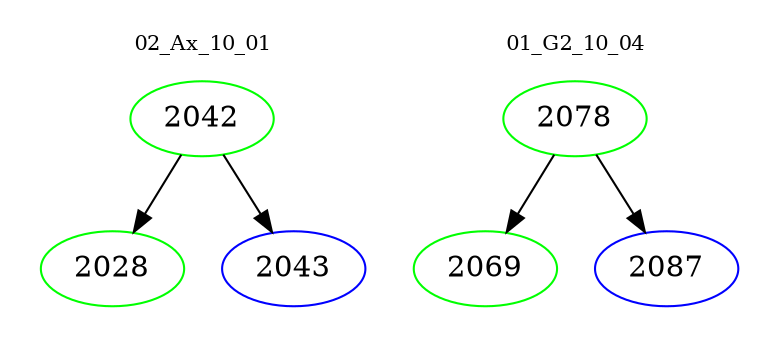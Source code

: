 digraph{
subgraph cluster_0 {
color = white
label = "02_Ax_10_01";
fontsize=10;
T0_2042 [label="2042", color="green"]
T0_2042 -> T0_2028 [color="black"]
T0_2028 [label="2028", color="green"]
T0_2042 -> T0_2043 [color="black"]
T0_2043 [label="2043", color="blue"]
}
subgraph cluster_1 {
color = white
label = "01_G2_10_04";
fontsize=10;
T1_2078 [label="2078", color="green"]
T1_2078 -> T1_2069 [color="black"]
T1_2069 [label="2069", color="green"]
T1_2078 -> T1_2087 [color="black"]
T1_2087 [label="2087", color="blue"]
}
}
